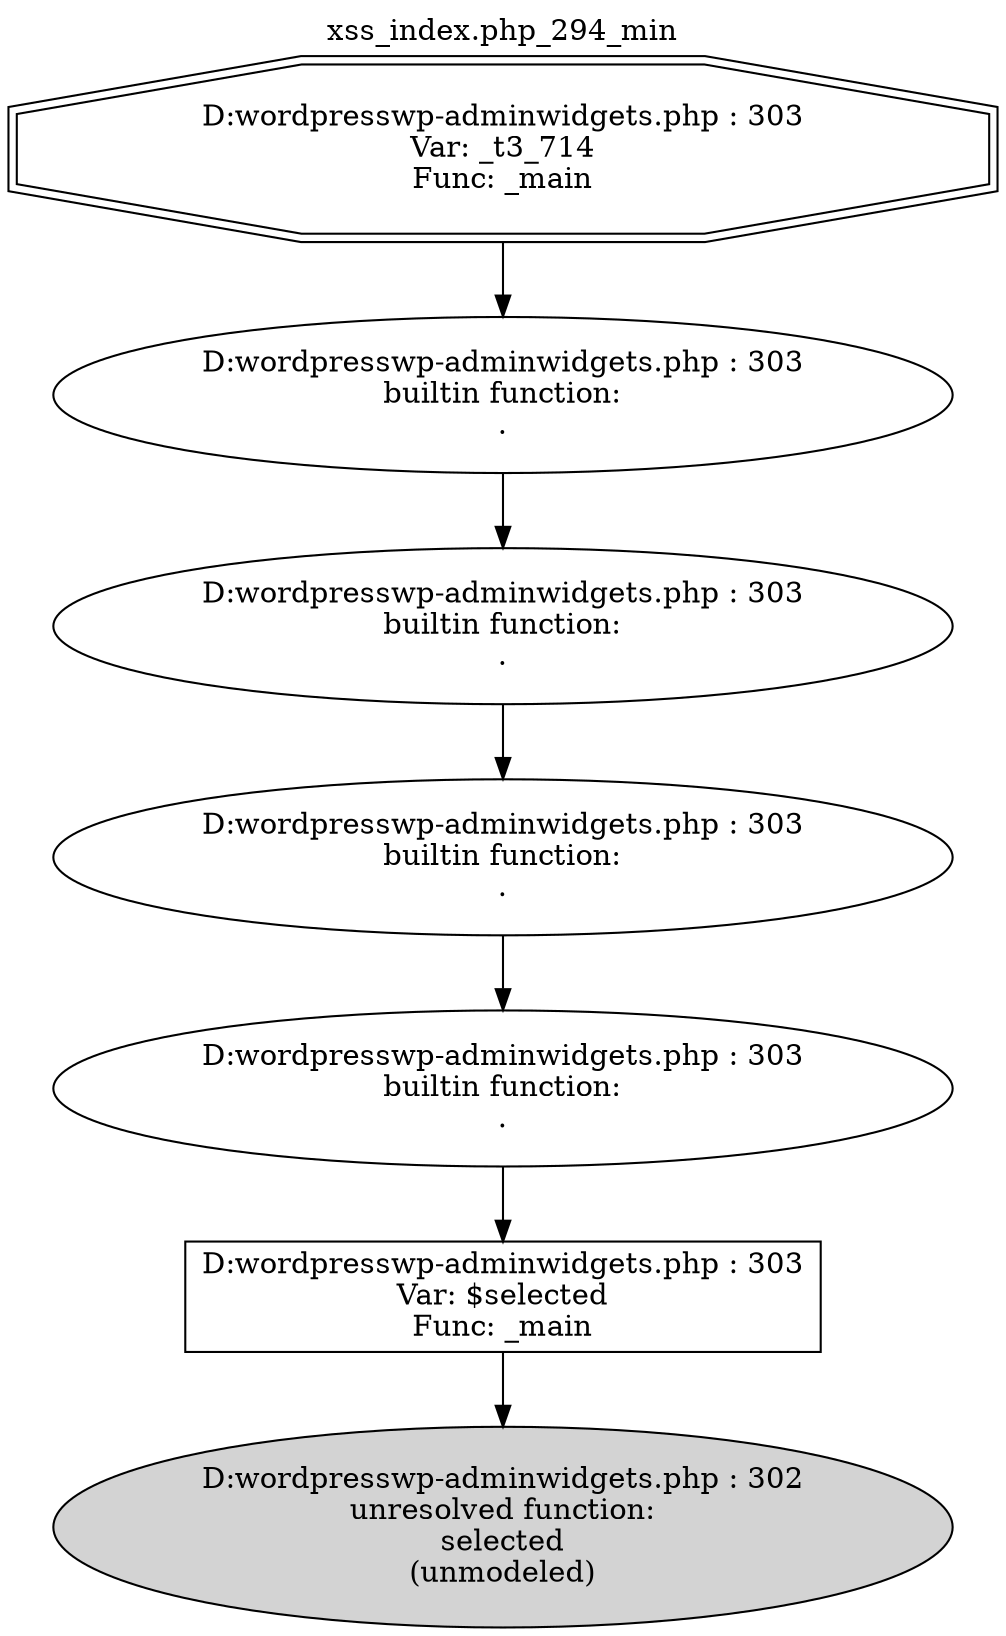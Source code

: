 digraph cfg {
  label="xss_index.php_294_min";
  labelloc=t;
  n1 [shape=doubleoctagon, label="D:\wordpress\wp-admin\widgets.php : 303\nVar: _t3_714\nFunc: _main\n"];
  n2 [shape=ellipse, label="D:\wordpress\wp-admin\widgets.php : 303\nbuiltin function:\n.\n"];
  n3 [shape=ellipse, label="D:\wordpress\wp-admin\widgets.php : 303\nbuiltin function:\n.\n"];
  n4 [shape=ellipse, label="D:\wordpress\wp-admin\widgets.php : 303\nbuiltin function:\n.\n"];
  n5 [shape=ellipse, label="D:\wordpress\wp-admin\widgets.php : 303\nbuiltin function:\n.\n"];
  n6 [shape=box, label="D:\wordpress\wp-admin\widgets.php : 303\nVar: $selected\nFunc: _main\n"];
  n7 [shape=ellipse, label="D:\wordpress\wp-admin\widgets.php : 302\nunresolved function:\nselected\n(unmodeled)\n",style=filled];
  n1 -> n2;
  n2 -> n3;
  n3 -> n4;
  n4 -> n5;
  n5 -> n6;
  n6 -> n7;
}
